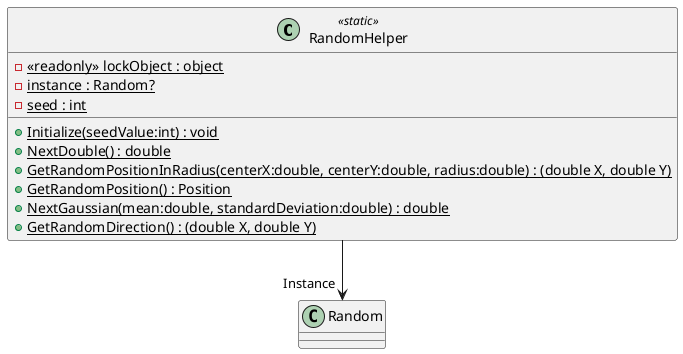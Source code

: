 @startuml
class RandomHelper <<static>> {
    - {static} <<readonly>> lockObject : object
    - {static} instance : Random?
    - {static} seed : int
    + {static} Initialize(seedValue:int) : void
    + {static} NextDouble() : double
    + {static} GetRandomPositionInRadius(centerX:double, centerY:double, radius:double) : (double X, double Y)
    + {static} GetRandomPosition() : Position
    + {static} NextGaussian(mean:double, standardDeviation:double) : double
    + {static} GetRandomDirection() : (double X, double Y)
}
RandomHelper --> "Instance" Random
@enduml

